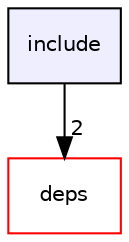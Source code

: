 digraph "include" {
  compound=true
  node [ fontsize="10", fontname="Helvetica"];
  edge [ labelfontsize="10", labelfontname="Helvetica"];
  dir_d44c64559bbebec7f509842c48db8b23 [shape=box, label="include", style="filled", fillcolor="#eeeeff", pencolor="black", URL="dir_d44c64559bbebec7f509842c48db8b23.html"];
  dir_94a36784afa54c0b50996002372b429e [shape=box label="deps" fillcolor="white" style="filled" color="red" URL="dir_94a36784afa54c0b50996002372b429e.html"];
  dir_d44c64559bbebec7f509842c48db8b23->dir_94a36784afa54c0b50996002372b429e [headlabel="2", labeldistance=1.5 headhref="dir_000005_000000.html"];
}
